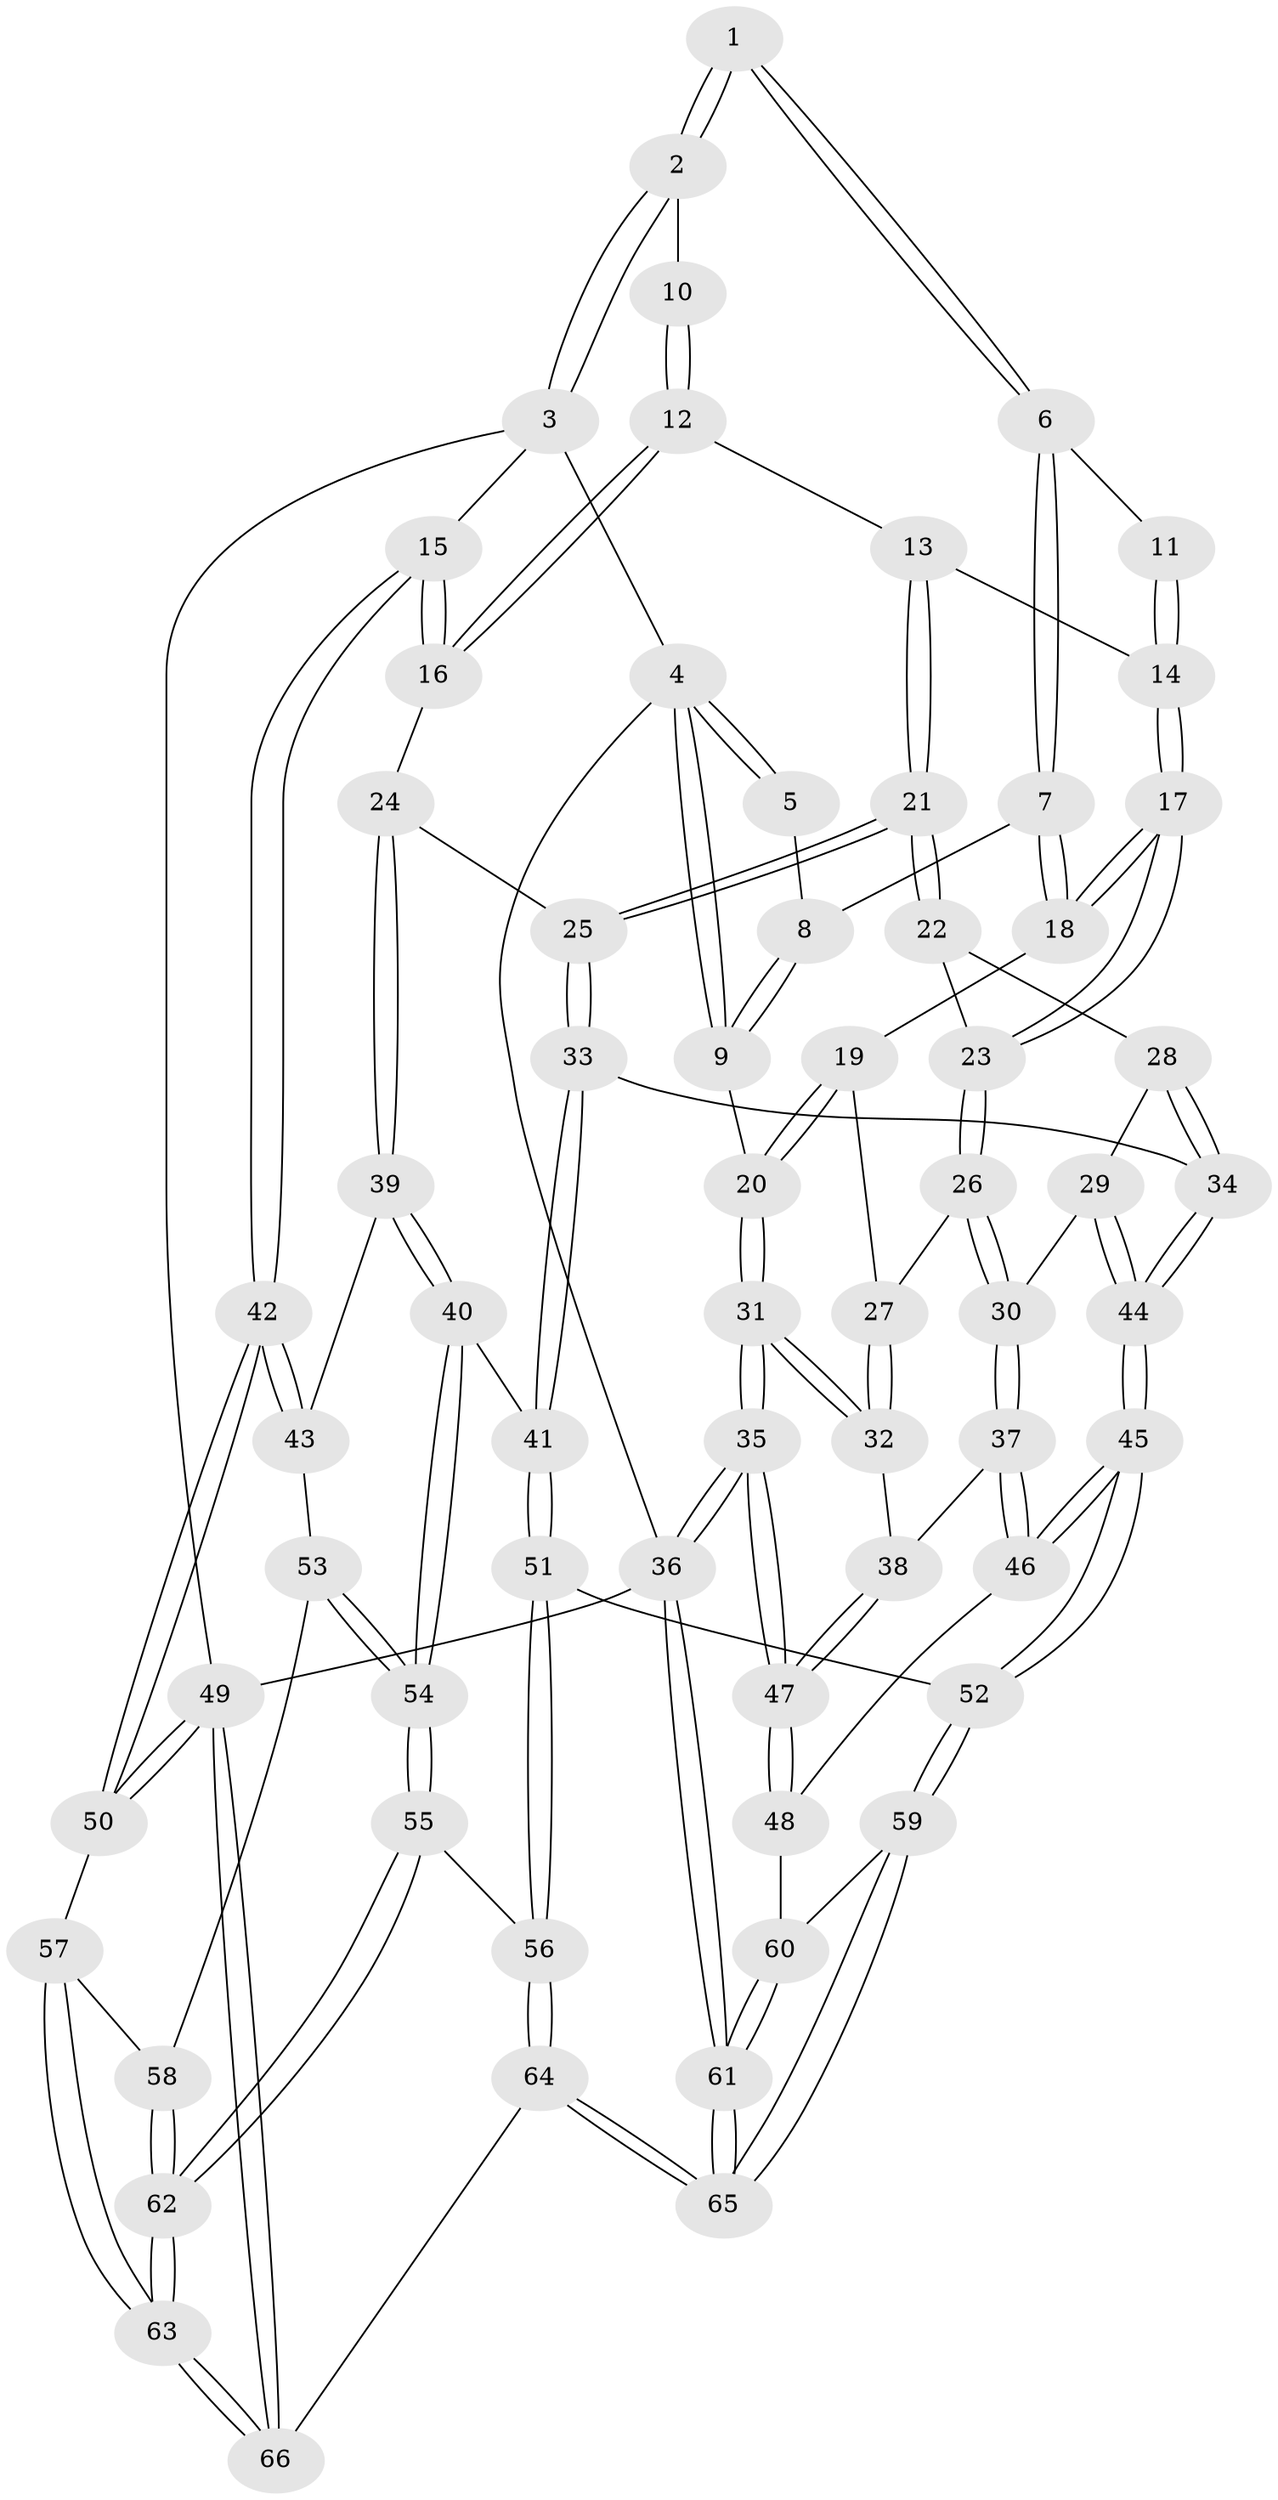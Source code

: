 // Generated by graph-tools (version 1.1) at 2025/38/03/09/25 02:38:45]
// undirected, 66 vertices, 162 edges
graph export_dot {
graph [start="1"]
  node [color=gray90,style=filled];
  1 [pos="+0.34161546158363126+0"];
  2 [pos="+0.9951554933839735+0"];
  3 [pos="+1+0"];
  4 [pos="+0+0"];
  5 [pos="+0.20541772538646086+0"];
  6 [pos="+0.3562206608899198+0.16277700902829934"];
  7 [pos="+0.33745061977443064+0.19804383332853245"];
  8 [pos="+0.11359633569750885+0.073894075470089"];
  9 [pos="+0+0.22348685701384344"];
  10 [pos="+0.9539310866479945+0"];
  11 [pos="+0.6501289260229461+0.12949449806744942"];
  12 [pos="+0.8539196058038269+0.3018994924401478"];
  13 [pos="+0.6713747536170586+0.3223348653533544"];
  14 [pos="+0.656344994930536+0.28974870207463116"];
  15 [pos="+1+0.4527203980704035"];
  16 [pos="+0.8860030325109165+0.36793283799385745"];
  17 [pos="+0.316375222324166+0.30199563635801735"];
  18 [pos="+0.3126051829551008+0.29178493316982757"];
  19 [pos="+0.140509524297392+0.279378742141275"];
  20 [pos="+0+0.2335345859874293"];
  21 [pos="+0.644110582122555+0.4524116459119334"];
  22 [pos="+0.48890270342485853+0.42035043247181453"];
  23 [pos="+0.3178159018376848+0.30995840397306096"];
  24 [pos="+0.7679641420962464+0.5246818339422239"];
  25 [pos="+0.6610309965605354+0.48217661678718765"];
  26 [pos="+0.2731614890388049+0.46104603579147413"];
  27 [pos="+0.07469032319835235+0.4873232988029541"];
  28 [pos="+0.4762552035877997+0.5408283051059308"];
  29 [pos="+0.29540597342509317+0.5314809181801229"];
  30 [pos="+0.2743865088088777+0.47386446795538223"];
  31 [pos="+0+0.46492215026922606"];
  32 [pos="+0+0.5092209575504834"];
  33 [pos="+0.5561294510682386+0.6336447507153582"];
  34 [pos="+0.5106566905277543+0.6176213040424273"];
  35 [pos="+0+0.7831714136593159"];
  36 [pos="+0+1"];
  37 [pos="+0.10086251734428656+0.619958312928289"];
  38 [pos="+0.10025125081551033+0.6197648911144109"];
  39 [pos="+0.8260418702958302+0.6151672978334515"];
  40 [pos="+0.694618829964453+0.7152367307951287"];
  41 [pos="+0.5649858224990286+0.6641216365241162"];
  42 [pos="+1+0.6323786303797037"];
  43 [pos="+0.8623682773793618+0.633015817639376"];
  44 [pos="+0.3185142816048839+0.6473867299239201"];
  45 [pos="+0.28728748591165876+0.756192549063605"];
  46 [pos="+0.11509027536269259+0.6384019591667741"];
  47 [pos="+0+0.7438052609048758"];
  48 [pos="+0.07378959601686769+0.7554861024298559"];
  49 [pos="+1+1"];
  50 [pos="+1+0.856728036384923"];
  51 [pos="+0.49772455217550227+0.8290178728879861"];
  52 [pos="+0.2880713915728222+0.7825190503776972"];
  53 [pos="+0.8437415500233522+0.7373965662546357"];
  54 [pos="+0.6951886210422121+0.833874570042688"];
  55 [pos="+0.6701152631908562+0.9528436149557971"];
  56 [pos="+0.502248405768718+0.8346404705972322"];
  57 [pos="+0.9567563707521909+0.8592965801726085"];
  58 [pos="+0.8561004039747769+0.8496988521171362"];
  59 [pos="+0.26251041258189445+0.8148040158416193"];
  60 [pos="+0.08053236611509554+0.7587273829183656"];
  61 [pos="+0+1"];
  62 [pos="+0.6867494140124257+0.983394241051668"];
  63 [pos="+0.7077637220167686+1"];
  64 [pos="+0.2879504873868593+1"];
  65 [pos="+0.11450142541770382+1"];
  66 [pos="+0.7141384006628558+1"];
  1 -- 2;
  1 -- 2;
  1 -- 6;
  1 -- 6;
  2 -- 3;
  2 -- 3;
  2 -- 10;
  3 -- 4;
  3 -- 15;
  3 -- 49;
  4 -- 5;
  4 -- 5;
  4 -- 9;
  4 -- 9;
  4 -- 36;
  5 -- 8;
  6 -- 7;
  6 -- 7;
  6 -- 11;
  7 -- 8;
  7 -- 18;
  7 -- 18;
  8 -- 9;
  8 -- 9;
  9 -- 20;
  10 -- 12;
  10 -- 12;
  11 -- 14;
  11 -- 14;
  12 -- 13;
  12 -- 16;
  12 -- 16;
  13 -- 14;
  13 -- 21;
  13 -- 21;
  14 -- 17;
  14 -- 17;
  15 -- 16;
  15 -- 16;
  15 -- 42;
  15 -- 42;
  16 -- 24;
  17 -- 18;
  17 -- 18;
  17 -- 23;
  17 -- 23;
  18 -- 19;
  19 -- 20;
  19 -- 20;
  19 -- 27;
  20 -- 31;
  20 -- 31;
  21 -- 22;
  21 -- 22;
  21 -- 25;
  21 -- 25;
  22 -- 23;
  22 -- 28;
  23 -- 26;
  23 -- 26;
  24 -- 25;
  24 -- 39;
  24 -- 39;
  25 -- 33;
  25 -- 33;
  26 -- 27;
  26 -- 30;
  26 -- 30;
  27 -- 32;
  27 -- 32;
  28 -- 29;
  28 -- 34;
  28 -- 34;
  29 -- 30;
  29 -- 44;
  29 -- 44;
  30 -- 37;
  30 -- 37;
  31 -- 32;
  31 -- 32;
  31 -- 35;
  31 -- 35;
  32 -- 38;
  33 -- 34;
  33 -- 41;
  33 -- 41;
  34 -- 44;
  34 -- 44;
  35 -- 36;
  35 -- 36;
  35 -- 47;
  35 -- 47;
  36 -- 61;
  36 -- 61;
  36 -- 49;
  37 -- 38;
  37 -- 46;
  37 -- 46;
  38 -- 47;
  38 -- 47;
  39 -- 40;
  39 -- 40;
  39 -- 43;
  40 -- 41;
  40 -- 54;
  40 -- 54;
  41 -- 51;
  41 -- 51;
  42 -- 43;
  42 -- 43;
  42 -- 50;
  42 -- 50;
  43 -- 53;
  44 -- 45;
  44 -- 45;
  45 -- 46;
  45 -- 46;
  45 -- 52;
  45 -- 52;
  46 -- 48;
  47 -- 48;
  47 -- 48;
  48 -- 60;
  49 -- 50;
  49 -- 50;
  49 -- 66;
  49 -- 66;
  50 -- 57;
  51 -- 52;
  51 -- 56;
  51 -- 56;
  52 -- 59;
  52 -- 59;
  53 -- 54;
  53 -- 54;
  53 -- 58;
  54 -- 55;
  54 -- 55;
  55 -- 56;
  55 -- 62;
  55 -- 62;
  56 -- 64;
  56 -- 64;
  57 -- 58;
  57 -- 63;
  57 -- 63;
  58 -- 62;
  58 -- 62;
  59 -- 60;
  59 -- 65;
  59 -- 65;
  60 -- 61;
  60 -- 61;
  61 -- 65;
  61 -- 65;
  62 -- 63;
  62 -- 63;
  63 -- 66;
  63 -- 66;
  64 -- 65;
  64 -- 65;
  64 -- 66;
}

